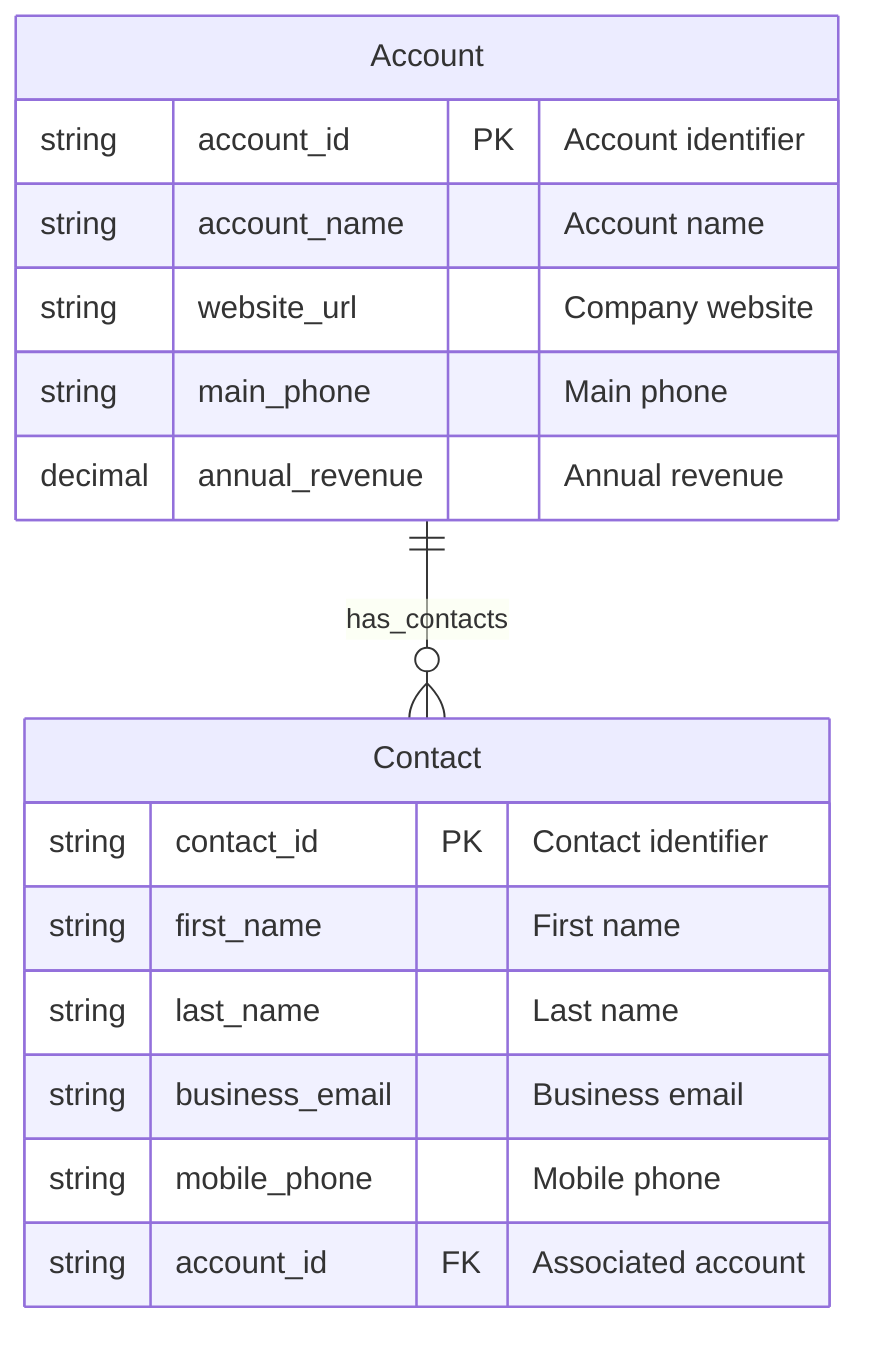 erDiagram
    Contact {
        string contact_id PK "Contact identifier"
        string first_name "First name"
        string last_name "Last name" 
        string business_email "Business email"
        string mobile_phone "Mobile phone"
        string account_id FK "Associated account"
    }
    
    Account {
        string account_id PK "Account identifier"
        string account_name "Account name"
        string website_url "Company website"
        string main_phone "Main phone"
        decimal annual_revenue "Annual revenue"
    }
    
    Account ||--o{ Contact : "has_contacts"